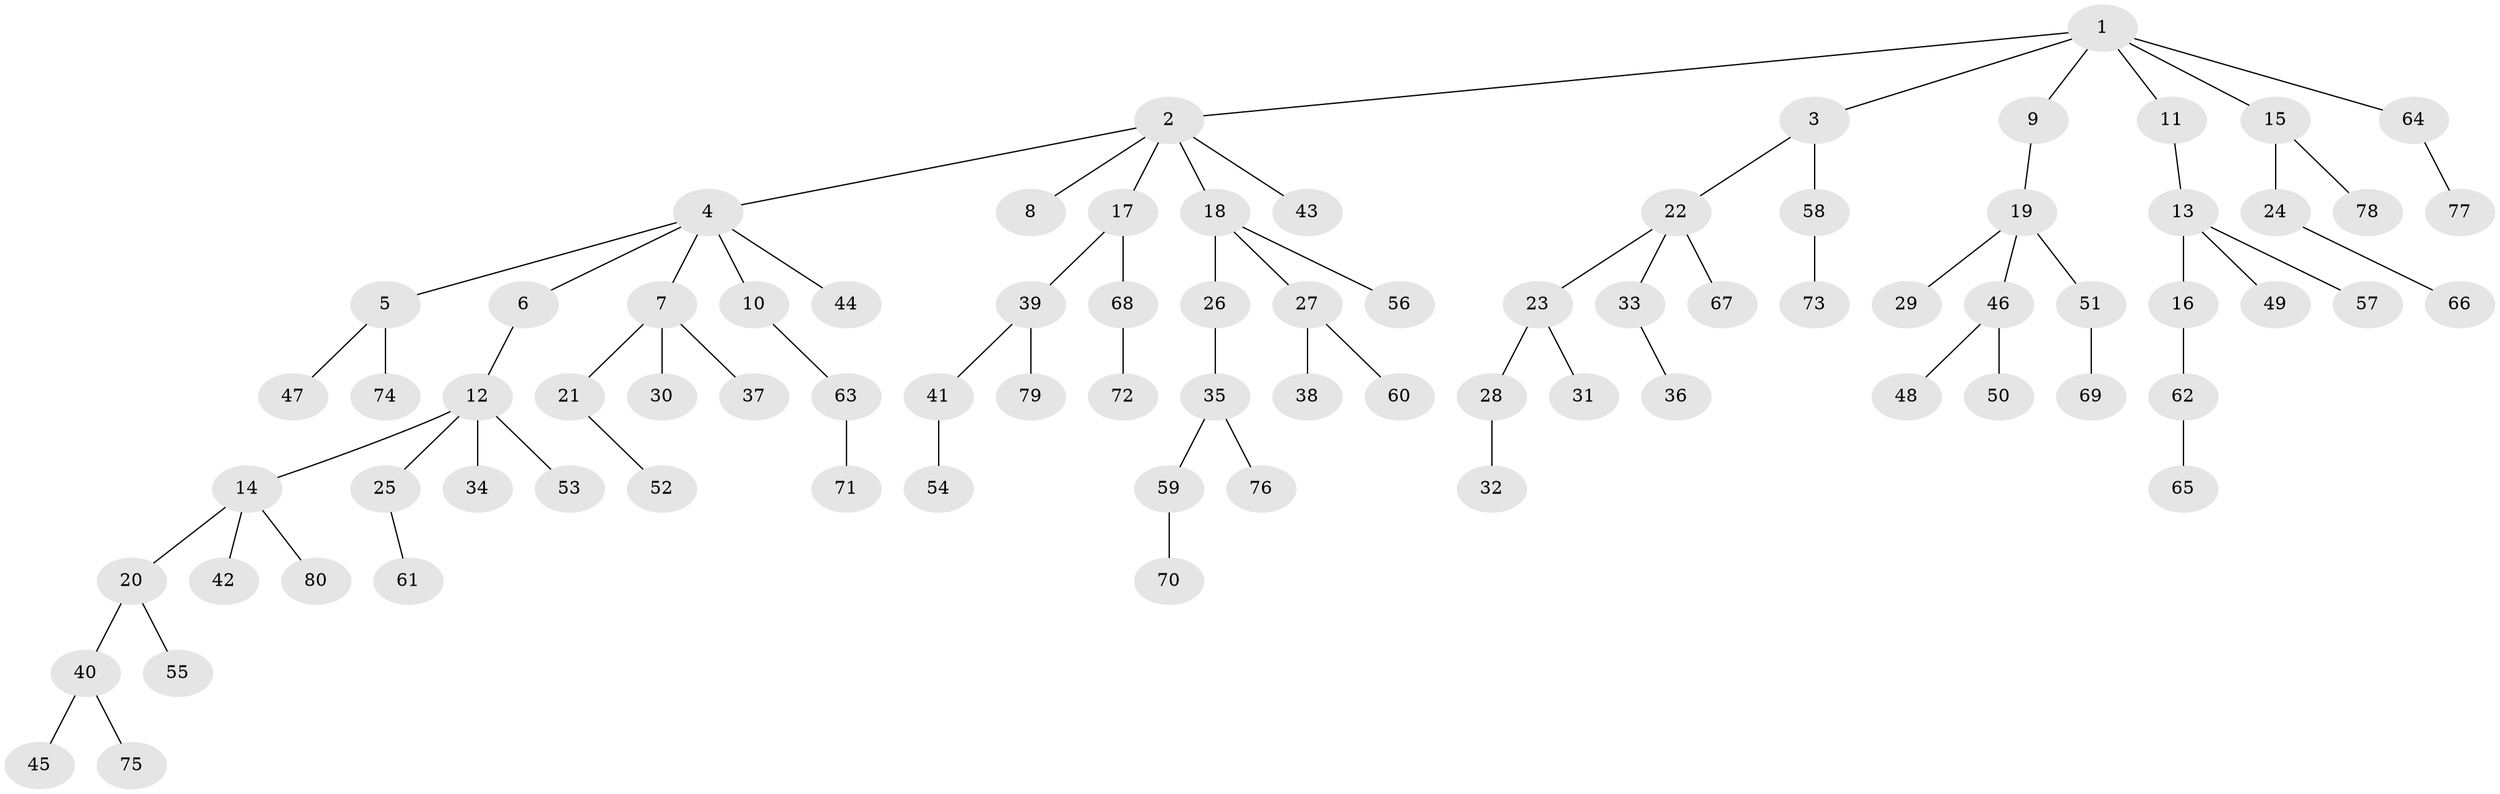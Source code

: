// Generated by graph-tools (version 1.1) at 2025/36/03/09/25 02:36:40]
// undirected, 80 vertices, 79 edges
graph export_dot {
graph [start="1"]
  node [color=gray90,style=filled];
  1;
  2;
  3;
  4;
  5;
  6;
  7;
  8;
  9;
  10;
  11;
  12;
  13;
  14;
  15;
  16;
  17;
  18;
  19;
  20;
  21;
  22;
  23;
  24;
  25;
  26;
  27;
  28;
  29;
  30;
  31;
  32;
  33;
  34;
  35;
  36;
  37;
  38;
  39;
  40;
  41;
  42;
  43;
  44;
  45;
  46;
  47;
  48;
  49;
  50;
  51;
  52;
  53;
  54;
  55;
  56;
  57;
  58;
  59;
  60;
  61;
  62;
  63;
  64;
  65;
  66;
  67;
  68;
  69;
  70;
  71;
  72;
  73;
  74;
  75;
  76;
  77;
  78;
  79;
  80;
  1 -- 2;
  1 -- 3;
  1 -- 9;
  1 -- 11;
  1 -- 15;
  1 -- 64;
  2 -- 4;
  2 -- 8;
  2 -- 17;
  2 -- 18;
  2 -- 43;
  3 -- 22;
  3 -- 58;
  4 -- 5;
  4 -- 6;
  4 -- 7;
  4 -- 10;
  4 -- 44;
  5 -- 47;
  5 -- 74;
  6 -- 12;
  7 -- 21;
  7 -- 30;
  7 -- 37;
  9 -- 19;
  10 -- 63;
  11 -- 13;
  12 -- 14;
  12 -- 25;
  12 -- 34;
  12 -- 53;
  13 -- 16;
  13 -- 49;
  13 -- 57;
  14 -- 20;
  14 -- 42;
  14 -- 80;
  15 -- 24;
  15 -- 78;
  16 -- 62;
  17 -- 39;
  17 -- 68;
  18 -- 26;
  18 -- 27;
  18 -- 56;
  19 -- 29;
  19 -- 46;
  19 -- 51;
  20 -- 40;
  20 -- 55;
  21 -- 52;
  22 -- 23;
  22 -- 33;
  22 -- 67;
  23 -- 28;
  23 -- 31;
  24 -- 66;
  25 -- 61;
  26 -- 35;
  27 -- 38;
  27 -- 60;
  28 -- 32;
  33 -- 36;
  35 -- 59;
  35 -- 76;
  39 -- 41;
  39 -- 79;
  40 -- 45;
  40 -- 75;
  41 -- 54;
  46 -- 48;
  46 -- 50;
  51 -- 69;
  58 -- 73;
  59 -- 70;
  62 -- 65;
  63 -- 71;
  64 -- 77;
  68 -- 72;
}
